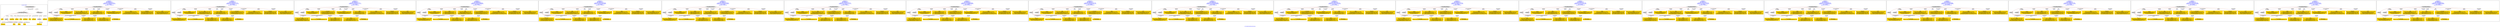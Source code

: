 digraph n0 {
fontcolor="blue"
remincross="true"
label="s15-s-detroit-institute-of-art.json"
subgraph cluster_0 {
label="1-correct model"
n2[style="filled",color="white",fillcolor="lightgray",label="CulturalHeritageObject1"];
n3[shape="plaintext",style="filled",fillcolor="gold",label="date"];
n4[style="filled",color="white",fillcolor="lightgray",label="Person1"];
n5[shape="plaintext",style="filled",fillcolor="gold",label="dimensions"];
n6[shape="plaintext",style="filled",fillcolor="gold",label="medium"];
n7[shape="plaintext",style="filled",fillcolor="gold",label="credit"];
n8[shape="plaintext",style="filled",fillcolor="gold",label="provenance"];
n9[shape="plaintext",style="filled",fillcolor="gold",label="title"];
n10[shape="plaintext",style="filled",fillcolor="gold",label="accession"];
n11[style="filled",color="white",fillcolor="lightgray",label="Concept1"];
n12[shape="plaintext",style="filled",fillcolor="gold",label="nationality"];
n13[shape="plaintext",style="filled",fillcolor="gold",label="birth"];
n14[shape="plaintext",style="filled",fillcolor="gold",label="death"];
n15[shape="plaintext",style="filled",fillcolor="gold",label="name"];
n16[style="filled",color="white",fillcolor="lightgray",label="EuropeanaAggregation1"];
n17[style="filled",color="white",fillcolor="lightgray",label="WebResource1"];
n18[shape="plaintext",style="filled",fillcolor="gold",label="imageURL"];
n19[shape="plaintext",style="filled",fillcolor="gold",label="classification"];
}
subgraph cluster_1 {
label="candidate 0\nlink coherence:1.0\nnode coherence:1.0\nconfidence:0.5694803483628517\nmapping score:0.6481601161209506\ncost:13.99999\n-precision:0.71-recall:0.59"
n21[style="filled",color="white",fillcolor="lightgray",label="CulturalHeritageObject1"];
n22[style="filled",color="white",fillcolor="lightgray",label="Person1"];
n23[style="filled",color="white",fillcolor="lightgray",label="Concept1"];
n24[shape="plaintext",style="filled",fillcolor="gold",label="medium\n[CulturalHeritageObject,medium,1.0]\n[Person,nameOfThePerson,0.0]\n[Concept,prefLabel,0.0]"];
n25[shape="plaintext",style="filled",fillcolor="gold",label="provenance\n[CulturalHeritageObject,title,0.425]\n[CulturalHeritageObject,provenance,0.366]\n[Person,nameOfThePerson,0.144]\n[CulturalHeritageObject,created,0.065]"];
n26[shape="plaintext",style="filled",fillcolor="gold",label="title\n[CulturalHeritageObject,title,0.781]\n[Person,nameOfThePerson,0.106]\n[CulturalHeritageObject,provenance,0.101]\n[CulturalHeritageObject,medium,0.012]"];
n27[shape="plaintext",style="filled",fillcolor="gold",label="date\n[Person,dateOfBirth,0.37]\n[CulturalHeritageObject,created,0.328]\n[Person,dateOfDeath,0.195]\n[CulturalHeritageObject,provenance,0.107]"];
n28[shape="plaintext",style="filled",fillcolor="gold",label="accession\n[CulturalHeritageObject,provenance,0.548]\n[CulturalHeritageObject,extent,0.317]\n[Person,nameOfThePerson,0.135]"];
n29[shape="plaintext",style="filled",fillcolor="gold",label="name\n[Person,nameOfThePerson,0.957]\n[CulturalHeritageObject,title,0.023]\n[CulturalHeritageObject,provenance,0.018]\n[CulturalHeritageObject,accessionNumber,0.002]"];
n30[shape="plaintext",style="filled",fillcolor="gold",label="dimensions\n[CulturalHeritageObject,extent,0.81]\n[Person,nameOfThePerson,0.189]\n[CulturalHeritageObject,title,0.001]\n[CulturalHeritageObject,medium,0.0]"];
n31[shape="plaintext",style="filled",fillcolor="gold",label="classification\n[Concept,prefLabel,1.0]"];
n32[shape="plaintext",style="filled",fillcolor="gold",label="credit\n[CulturalHeritageObject,provenance,0.925]\n[CulturalHeritageObject,title,0.041]\n[Person,nameOfThePerson,0.027]\n[CulturalHeritageObject,rightsHolder,0.008]"];
n33[shape="plaintext",style="filled",fillcolor="gold",label="nationality\n[Person,countryAssociatedWithThePerson,1.0]"];
n34[shape="plaintext",style="filled",fillcolor="gold",label="death\n[Person,dateOfDeath,0.497]\n[CulturalHeritageObject,created,0.356]\n[Person,dateOfBirth,0.147]\n[CulturalHeritageObject,provenance,0.0]"];
n35[shape="plaintext",style="filled",fillcolor="gold",label="birth\n[Person,dateOfBirth,0.717]\n[CulturalHeritageObject,created,0.239]\n[Person,dateOfDeath,0.044]\n[CulturalHeritageObject,extent,0.0]"];
}
subgraph cluster_2 {
label="candidate 1\nlink coherence:1.0\nnode coherence:1.0\nconfidence:0.5535533045712613\nmapping score:0.6428511015237538\ncost:13.99999\n-precision:0.79-recall:0.65"
n37[style="filled",color="white",fillcolor="lightgray",label="CulturalHeritageObject1"];
n38[style="filled",color="white",fillcolor="lightgray",label="Person1"];
n39[style="filled",color="white",fillcolor="lightgray",label="Concept1"];
n40[shape="plaintext",style="filled",fillcolor="gold",label="medium\n[CulturalHeritageObject,medium,1.0]\n[Person,nameOfThePerson,0.0]\n[Concept,prefLabel,0.0]"];
n41[shape="plaintext",style="filled",fillcolor="gold",label="accession\n[CulturalHeritageObject,provenance,0.548]\n[CulturalHeritageObject,extent,0.317]\n[Person,nameOfThePerson,0.135]"];
n42[shape="plaintext",style="filled",fillcolor="gold",label="title\n[CulturalHeritageObject,title,0.781]\n[Person,nameOfThePerson,0.106]\n[CulturalHeritageObject,provenance,0.101]\n[CulturalHeritageObject,medium,0.012]"];
n43[shape="plaintext",style="filled",fillcolor="gold",label="date\n[Person,dateOfBirth,0.37]\n[CulturalHeritageObject,created,0.328]\n[Person,dateOfDeath,0.195]\n[CulturalHeritageObject,provenance,0.107]"];
n44[shape="plaintext",style="filled",fillcolor="gold",label="provenance\n[CulturalHeritageObject,title,0.425]\n[CulturalHeritageObject,provenance,0.366]\n[Person,nameOfThePerson,0.144]\n[CulturalHeritageObject,created,0.065]"];
n45[shape="plaintext",style="filled",fillcolor="gold",label="name\n[Person,nameOfThePerson,0.957]\n[CulturalHeritageObject,title,0.023]\n[CulturalHeritageObject,provenance,0.018]\n[CulturalHeritageObject,accessionNumber,0.002]"];
n46[shape="plaintext",style="filled",fillcolor="gold",label="dimensions\n[CulturalHeritageObject,extent,0.81]\n[Person,nameOfThePerson,0.189]\n[CulturalHeritageObject,title,0.001]\n[CulturalHeritageObject,medium,0.0]"];
n47[shape="plaintext",style="filled",fillcolor="gold",label="classification\n[Concept,prefLabel,1.0]"];
n48[shape="plaintext",style="filled",fillcolor="gold",label="credit\n[CulturalHeritageObject,provenance,0.925]\n[CulturalHeritageObject,title,0.041]\n[Person,nameOfThePerson,0.027]\n[CulturalHeritageObject,rightsHolder,0.008]"];
n49[shape="plaintext",style="filled",fillcolor="gold",label="nationality\n[Person,countryAssociatedWithThePerson,1.0]"];
n50[shape="plaintext",style="filled",fillcolor="gold",label="death\n[Person,dateOfDeath,0.497]\n[CulturalHeritageObject,created,0.356]\n[Person,dateOfBirth,0.147]\n[CulturalHeritageObject,provenance,0.0]"];
n51[shape="plaintext",style="filled",fillcolor="gold",label="birth\n[Person,dateOfBirth,0.717]\n[CulturalHeritageObject,created,0.239]\n[Person,dateOfDeath,0.044]\n[CulturalHeritageObject,extent,0.0]"];
}
subgraph cluster_3 {
label="candidate 10\nlink coherence:1.0\nnode coherence:1.0\nconfidence:0.5003862912115221\nmapping score:0.6251287637371741\ncost:13.99999\n-precision:0.5-recall:0.41"
n53[style="filled",color="white",fillcolor="lightgray",label="CulturalHeritageObject1"];
n54[style="filled",color="white",fillcolor="lightgray",label="Person1"];
n55[style="filled",color="white",fillcolor="lightgray",label="Concept1"];
n56[shape="plaintext",style="filled",fillcolor="gold",label="medium\n[CulturalHeritageObject,medium,1.0]\n[Person,nameOfThePerson,0.0]\n[Concept,prefLabel,0.0]"];
n57[shape="plaintext",style="filled",fillcolor="gold",label="title\n[CulturalHeritageObject,title,0.781]\n[Person,nameOfThePerson,0.106]\n[CulturalHeritageObject,provenance,0.101]\n[CulturalHeritageObject,medium,0.012]"];
n58[shape="plaintext",style="filled",fillcolor="gold",label="provenance\n[CulturalHeritageObject,title,0.425]\n[CulturalHeritageObject,provenance,0.366]\n[Person,nameOfThePerson,0.144]\n[CulturalHeritageObject,created,0.065]"];
n59[shape="plaintext",style="filled",fillcolor="gold",label="accession\n[CulturalHeritageObject,provenance,0.548]\n[CulturalHeritageObject,extent,0.317]\n[Person,nameOfThePerson,0.135]"];
n60[shape="plaintext",style="filled",fillcolor="gold",label="birth\n[Person,dateOfBirth,0.717]\n[CulturalHeritageObject,created,0.239]\n[Person,dateOfDeath,0.044]\n[CulturalHeritageObject,extent,0.0]"];
n61[shape="plaintext",style="filled",fillcolor="gold",label="name\n[Person,nameOfThePerson,0.957]\n[CulturalHeritageObject,title,0.023]\n[CulturalHeritageObject,provenance,0.018]\n[CulturalHeritageObject,accessionNumber,0.002]"];
n62[shape="plaintext",style="filled",fillcolor="gold",label="dimensions\n[CulturalHeritageObject,extent,0.81]\n[Person,nameOfThePerson,0.189]\n[CulturalHeritageObject,title,0.001]\n[CulturalHeritageObject,medium,0.0]"];
n63[shape="plaintext",style="filled",fillcolor="gold",label="classification\n[Concept,prefLabel,1.0]"];
n64[shape="plaintext",style="filled",fillcolor="gold",label="credit\n[CulturalHeritageObject,provenance,0.925]\n[CulturalHeritageObject,title,0.041]\n[Person,nameOfThePerson,0.027]\n[CulturalHeritageObject,rightsHolder,0.008]"];
n65[shape="plaintext",style="filled",fillcolor="gold",label="nationality\n[Person,countryAssociatedWithThePerson,1.0]"];
n66[shape="plaintext",style="filled",fillcolor="gold",label="death\n[Person,dateOfDeath,0.497]\n[CulturalHeritageObject,created,0.356]\n[Person,dateOfBirth,0.147]\n[CulturalHeritageObject,provenance,0.0]"];
n67[shape="plaintext",style="filled",fillcolor="gold",label="date\n[Person,dateOfBirth,0.37]\n[CulturalHeritageObject,created,0.328]\n[Person,dateOfDeath,0.195]\n[CulturalHeritageObject,provenance,0.107]"];
}
subgraph cluster_4 {
label="candidate 11\nlink coherence:1.0\nnode coherence:1.0\nconfidence:0.4892533599489248\nmapping score:0.6214177866496416\ncost:13.99999\n-precision:0.57-recall:0.47"
n69[style="filled",color="white",fillcolor="lightgray",label="CulturalHeritageObject1"];
n70[style="filled",color="white",fillcolor="lightgray",label="Person1"];
n71[style="filled",color="white",fillcolor="lightgray",label="Concept1"];
n72[shape="plaintext",style="filled",fillcolor="gold",label="medium\n[CulturalHeritageObject,medium,1.0]\n[Person,nameOfThePerson,0.0]\n[Concept,prefLabel,0.0]"];
n73[shape="plaintext",style="filled",fillcolor="gold",label="accession\n[CulturalHeritageObject,provenance,0.548]\n[CulturalHeritageObject,extent,0.317]\n[Person,nameOfThePerson,0.135]"];
n74[shape="plaintext",style="filled",fillcolor="gold",label="death\n[Person,dateOfDeath,0.497]\n[CulturalHeritageObject,created,0.356]\n[Person,dateOfBirth,0.147]\n[CulturalHeritageObject,provenance,0.0]"];
n75[shape="plaintext",style="filled",fillcolor="gold",label="title\n[CulturalHeritageObject,title,0.781]\n[Person,nameOfThePerson,0.106]\n[CulturalHeritageObject,provenance,0.101]\n[CulturalHeritageObject,medium,0.012]"];
n76[shape="plaintext",style="filled",fillcolor="gold",label="provenance\n[CulturalHeritageObject,title,0.425]\n[CulturalHeritageObject,provenance,0.366]\n[Person,nameOfThePerson,0.144]\n[CulturalHeritageObject,created,0.065]"];
n77[shape="plaintext",style="filled",fillcolor="gold",label="name\n[Person,nameOfThePerson,0.957]\n[CulturalHeritageObject,title,0.023]\n[CulturalHeritageObject,provenance,0.018]\n[CulturalHeritageObject,accessionNumber,0.002]"];
n78[shape="plaintext",style="filled",fillcolor="gold",label="dimensions\n[CulturalHeritageObject,extent,0.81]\n[Person,nameOfThePerson,0.189]\n[CulturalHeritageObject,title,0.001]\n[CulturalHeritageObject,medium,0.0]"];
n79[shape="plaintext",style="filled",fillcolor="gold",label="classification\n[Concept,prefLabel,1.0]"];
n80[shape="plaintext",style="filled",fillcolor="gold",label="credit\n[CulturalHeritageObject,provenance,0.925]\n[CulturalHeritageObject,title,0.041]\n[Person,nameOfThePerson,0.027]\n[CulturalHeritageObject,rightsHolder,0.008]"];
n81[shape="plaintext",style="filled",fillcolor="gold",label="nationality\n[Person,countryAssociatedWithThePerson,1.0]"];
n82[shape="plaintext",style="filled",fillcolor="gold",label="birth\n[Person,dateOfBirth,0.717]\n[CulturalHeritageObject,created,0.239]\n[Person,dateOfDeath,0.044]\n[CulturalHeritageObject,extent,0.0]"];
n83[shape="plaintext",style="filled",fillcolor="gold",label="date\n[Person,dateOfBirth,0.37]\n[CulturalHeritageObject,created,0.328]\n[Person,dateOfDeath,0.195]\n[CulturalHeritageObject,provenance,0.107]"];
}
subgraph cluster_5 {
label="candidate 12\nlink coherence:1.0\nnode coherence:1.0\nconfidence:0.48425121091676604\nmapping score:0.619750403638922\ncost:13.99999\n-precision:0.57-recall:0.47"
n85[style="filled",color="white",fillcolor="lightgray",label="CulturalHeritageObject1"];
n86[style="filled",color="white",fillcolor="lightgray",label="Person1"];
n87[style="filled",color="white",fillcolor="lightgray",label="Concept1"];
n88[shape="plaintext",style="filled",fillcolor="gold",label="medium\n[CulturalHeritageObject,medium,1.0]\n[Person,nameOfThePerson,0.0]\n[Concept,prefLabel,0.0]"];
n89[shape="plaintext",style="filled",fillcolor="gold",label="provenance\n[CulturalHeritageObject,title,0.425]\n[CulturalHeritageObject,provenance,0.366]\n[Person,nameOfThePerson,0.144]\n[CulturalHeritageObject,created,0.065]"];
n90[shape="plaintext",style="filled",fillcolor="gold",label="title\n[CulturalHeritageObject,title,0.781]\n[Person,nameOfThePerson,0.106]\n[CulturalHeritageObject,provenance,0.101]\n[CulturalHeritageObject,medium,0.012]"];
n91[shape="plaintext",style="filled",fillcolor="gold",label="date\n[Person,dateOfBirth,0.37]\n[CulturalHeritageObject,created,0.328]\n[Person,dateOfDeath,0.195]\n[CulturalHeritageObject,provenance,0.107]"];
n92[shape="plaintext",style="filled",fillcolor="gold",label="accession\n[CulturalHeritageObject,provenance,0.548]\n[CulturalHeritageObject,extent,0.317]\n[Person,nameOfThePerson,0.135]"];
n93[shape="plaintext",style="filled",fillcolor="gold",label="name\n[Person,nameOfThePerson,0.957]\n[CulturalHeritageObject,title,0.023]\n[CulturalHeritageObject,provenance,0.018]\n[CulturalHeritageObject,accessionNumber,0.002]"];
n94[shape="plaintext",style="filled",fillcolor="gold",label="dimensions\n[CulturalHeritageObject,extent,0.81]\n[Person,nameOfThePerson,0.189]\n[CulturalHeritageObject,title,0.001]\n[CulturalHeritageObject,medium,0.0]"];
n95[shape="plaintext",style="filled",fillcolor="gold",label="classification\n[Concept,prefLabel,1.0]"];
n96[shape="plaintext",style="filled",fillcolor="gold",label="credit\n[CulturalHeritageObject,provenance,0.925]\n[CulturalHeritageObject,title,0.041]\n[Person,nameOfThePerson,0.027]\n[CulturalHeritageObject,rightsHolder,0.008]"];
n97[shape="plaintext",style="filled",fillcolor="gold",label="nationality\n[Person,countryAssociatedWithThePerson,1.0]"];
n98[shape="plaintext",style="filled",fillcolor="gold",label="birth\n[Person,dateOfBirth,0.717]\n[CulturalHeritageObject,created,0.239]\n[Person,dateOfDeath,0.044]\n[CulturalHeritageObject,extent,0.0]"];
n99[shape="plaintext",style="filled",fillcolor="gold",label="death\n[Person,dateOfDeath,0.497]\n[CulturalHeritageObject,created,0.356]\n[Person,dateOfBirth,0.147]\n[CulturalHeritageObject,provenance,0.0]"];
}
subgraph cluster_6 {
label="candidate 13\nlink coherence:1.0\nnode coherence:1.0\nconfidence:0.47898578151284404\nmapping score:0.6179952605042813\ncost:13.99999\n-precision:0.5-recall:0.41"
n101[style="filled",color="white",fillcolor="lightgray",label="CulturalHeritageObject1"];
n102[style="filled",color="white",fillcolor="lightgray",label="Person1"];
n103[style="filled",color="white",fillcolor="lightgray",label="Concept1"];
n104[shape="plaintext",style="filled",fillcolor="gold",label="medium\n[CulturalHeritageObject,medium,1.0]\n[Person,nameOfThePerson,0.0]\n[Concept,prefLabel,0.0]"];
n105[shape="plaintext",style="filled",fillcolor="gold",label="accession\n[CulturalHeritageObject,provenance,0.548]\n[CulturalHeritageObject,extent,0.317]\n[Person,nameOfThePerson,0.135]"];
n106[shape="plaintext",style="filled",fillcolor="gold",label="death\n[Person,dateOfDeath,0.497]\n[CulturalHeritageObject,created,0.356]\n[Person,dateOfBirth,0.147]\n[CulturalHeritageObject,provenance,0.0]"];
n107[shape="plaintext",style="filled",fillcolor="gold",label="title\n[CulturalHeritageObject,title,0.781]\n[Person,nameOfThePerson,0.106]\n[CulturalHeritageObject,provenance,0.101]\n[CulturalHeritageObject,medium,0.012]"];
n108[shape="plaintext",style="filled",fillcolor="gold",label="provenance\n[CulturalHeritageObject,title,0.425]\n[CulturalHeritageObject,provenance,0.366]\n[Person,nameOfThePerson,0.144]\n[CulturalHeritageObject,created,0.065]"];
n109[shape="plaintext",style="filled",fillcolor="gold",label="name\n[Person,nameOfThePerson,0.957]\n[CulturalHeritageObject,title,0.023]\n[CulturalHeritageObject,provenance,0.018]\n[CulturalHeritageObject,accessionNumber,0.002]"];
n110[shape="plaintext",style="filled",fillcolor="gold",label="dimensions\n[CulturalHeritageObject,extent,0.81]\n[Person,nameOfThePerson,0.189]\n[CulturalHeritageObject,title,0.001]\n[CulturalHeritageObject,medium,0.0]"];
n111[shape="plaintext",style="filled",fillcolor="gold",label="classification\n[Concept,prefLabel,1.0]"];
n112[shape="plaintext",style="filled",fillcolor="gold",label="credit\n[CulturalHeritageObject,provenance,0.925]\n[CulturalHeritageObject,title,0.041]\n[Person,nameOfThePerson,0.027]\n[CulturalHeritageObject,rightsHolder,0.008]"];
n113[shape="plaintext",style="filled",fillcolor="gold",label="nationality\n[Person,countryAssociatedWithThePerson,1.0]"];
n114[shape="plaintext",style="filled",fillcolor="gold",label="date\n[Person,dateOfBirth,0.37]\n[CulturalHeritageObject,created,0.328]\n[Person,dateOfDeath,0.195]\n[CulturalHeritageObject,provenance,0.107]"];
n115[shape="plaintext",style="filled",fillcolor="gold",label="birth\n[Person,dateOfBirth,0.717]\n[CulturalHeritageObject,created,0.239]\n[Person,dateOfDeath,0.044]\n[CulturalHeritageObject,extent,0.0]"];
}
subgraph cluster_7 {
label="candidate 14\nlink coherence:1.0\nnode coherence:1.0\nconfidence:0.4734545917330139\nmapping score:0.6161515305776714\ncost:13.99999\n-precision:0.57-recall:0.47"
n117[style="filled",color="white",fillcolor="lightgray",label="CulturalHeritageObject1"];
n118[style="filled",color="white",fillcolor="lightgray",label="Person1"];
n119[style="filled",color="white",fillcolor="lightgray",label="Concept1"];
n120[shape="plaintext",style="filled",fillcolor="gold",label="medium\n[CulturalHeritageObject,medium,1.0]\n[Person,nameOfThePerson,0.0]\n[Concept,prefLabel,0.0]"];
n121[shape="plaintext",style="filled",fillcolor="gold",label="accession\n[CulturalHeritageObject,provenance,0.548]\n[CulturalHeritageObject,extent,0.317]\n[Person,nameOfThePerson,0.135]"];
n122[shape="plaintext",style="filled",fillcolor="gold",label="title\n[CulturalHeritageObject,title,0.781]\n[Person,nameOfThePerson,0.106]\n[CulturalHeritageObject,provenance,0.101]\n[CulturalHeritageObject,medium,0.012]"];
n123[shape="plaintext",style="filled",fillcolor="gold",label="provenance\n[CulturalHeritageObject,title,0.425]\n[CulturalHeritageObject,provenance,0.366]\n[Person,nameOfThePerson,0.144]\n[CulturalHeritageObject,created,0.065]"];
n124[shape="plaintext",style="filled",fillcolor="gold",label="birth\n[Person,dateOfBirth,0.717]\n[CulturalHeritageObject,created,0.239]\n[Person,dateOfDeath,0.044]\n[CulturalHeritageObject,extent,0.0]"];
n125[shape="plaintext",style="filled",fillcolor="gold",label="name\n[Person,nameOfThePerson,0.957]\n[CulturalHeritageObject,title,0.023]\n[CulturalHeritageObject,provenance,0.018]\n[CulturalHeritageObject,accessionNumber,0.002]"];
n126[shape="plaintext",style="filled",fillcolor="gold",label="dimensions\n[CulturalHeritageObject,extent,0.81]\n[Person,nameOfThePerson,0.189]\n[CulturalHeritageObject,title,0.001]\n[CulturalHeritageObject,medium,0.0]"];
n127[shape="plaintext",style="filled",fillcolor="gold",label="classification\n[Concept,prefLabel,1.0]"];
n128[shape="plaintext",style="filled",fillcolor="gold",label="credit\n[CulturalHeritageObject,provenance,0.925]\n[CulturalHeritageObject,title,0.041]\n[Person,nameOfThePerson,0.027]\n[CulturalHeritageObject,rightsHolder,0.008]"];
n129[shape="plaintext",style="filled",fillcolor="gold",label="nationality\n[Person,countryAssociatedWithThePerson,1.0]"];
n130[shape="plaintext",style="filled",fillcolor="gold",label="date\n[Person,dateOfBirth,0.37]\n[CulturalHeritageObject,created,0.328]\n[Person,dateOfDeath,0.195]\n[CulturalHeritageObject,provenance,0.107]"];
n131[shape="plaintext",style="filled",fillcolor="gold",label="death\n[Person,dateOfDeath,0.497]\n[CulturalHeritageObject,created,0.356]\n[Person,dateOfBirth,0.147]\n[CulturalHeritageObject,provenance,0.0]"];
}
subgraph cluster_8 {
label="candidate 15\nlink coherence:1.0\nnode coherence:1.0\nconfidence:0.47241196801945845\nmapping score:0.6158039893398195\ncost:13.99999\n-precision:0.43-recall:0.35"
n133[style="filled",color="white",fillcolor="lightgray",label="CulturalHeritageObject1"];
n134[style="filled",color="white",fillcolor="lightgray",label="Person1"];
n135[style="filled",color="white",fillcolor="lightgray",label="Concept1"];
n136[shape="plaintext",style="filled",fillcolor="gold",label="medium\n[CulturalHeritageObject,medium,1.0]\n[Person,nameOfThePerson,0.0]\n[Concept,prefLabel,0.0]"];
n137[shape="plaintext",style="filled",fillcolor="gold",label="title\n[CulturalHeritageObject,title,0.781]\n[Person,nameOfThePerson,0.106]\n[CulturalHeritageObject,provenance,0.101]\n[CulturalHeritageObject,medium,0.012]"];
n138[shape="plaintext",style="filled",fillcolor="gold",label="death\n[Person,dateOfDeath,0.497]\n[CulturalHeritageObject,created,0.356]\n[Person,dateOfBirth,0.147]\n[CulturalHeritageObject,provenance,0.0]"];
n139[shape="plaintext",style="filled",fillcolor="gold",label="provenance\n[CulturalHeritageObject,title,0.425]\n[CulturalHeritageObject,provenance,0.366]\n[Person,nameOfThePerson,0.144]\n[CulturalHeritageObject,created,0.065]"];
n140[shape="plaintext",style="filled",fillcolor="gold",label="accession\n[CulturalHeritageObject,provenance,0.548]\n[CulturalHeritageObject,extent,0.317]\n[Person,nameOfThePerson,0.135]"];
n141[shape="plaintext",style="filled",fillcolor="gold",label="name\n[Person,nameOfThePerson,0.957]\n[CulturalHeritageObject,title,0.023]\n[CulturalHeritageObject,provenance,0.018]\n[CulturalHeritageObject,accessionNumber,0.002]"];
n142[shape="plaintext",style="filled",fillcolor="gold",label="dimensions\n[CulturalHeritageObject,extent,0.81]\n[Person,nameOfThePerson,0.189]\n[CulturalHeritageObject,title,0.001]\n[CulturalHeritageObject,medium,0.0]"];
n143[shape="plaintext",style="filled",fillcolor="gold",label="classification\n[Concept,prefLabel,1.0]"];
n144[shape="plaintext",style="filled",fillcolor="gold",label="credit\n[CulturalHeritageObject,provenance,0.925]\n[CulturalHeritageObject,title,0.041]\n[Person,nameOfThePerson,0.027]\n[CulturalHeritageObject,rightsHolder,0.008]"];
n145[shape="plaintext",style="filled",fillcolor="gold",label="nationality\n[Person,countryAssociatedWithThePerson,1.0]"];
n146[shape="plaintext",style="filled",fillcolor="gold",label="birth\n[Person,dateOfBirth,0.717]\n[CulturalHeritageObject,created,0.239]\n[Person,dateOfDeath,0.044]\n[CulturalHeritageObject,extent,0.0]"];
n147[shape="plaintext",style="filled",fillcolor="gold",label="date\n[Person,dateOfBirth,0.37]\n[CulturalHeritageObject,created,0.328]\n[Person,dateOfDeath,0.195]\n[CulturalHeritageObject,provenance,0.107]"];
}
subgraph cluster_9 {
label="candidate 16\nlink coherence:1.0\nnode coherence:1.0\nconfidence:0.46832416712517566\nmapping score:0.6144413890417252\ncost:13.99999\n-precision:0.64-recall:0.53"
n149[style="filled",color="white",fillcolor="lightgray",label="CulturalHeritageObject1"];
n150[style="filled",color="white",fillcolor="lightgray",label="Person1"];
n151[style="filled",color="white",fillcolor="lightgray",label="Concept1"];
n152[shape="plaintext",style="filled",fillcolor="gold",label="medium\n[CulturalHeritageObject,medium,1.0]\n[Person,nameOfThePerson,0.0]\n[Concept,prefLabel,0.0]"];
n153[shape="plaintext",style="filled",fillcolor="gold",label="accession\n[CulturalHeritageObject,provenance,0.548]\n[CulturalHeritageObject,extent,0.317]\n[Person,nameOfThePerson,0.135]"];
n154[shape="plaintext",style="filled",fillcolor="gold",label="title\n[CulturalHeritageObject,title,0.781]\n[Person,nameOfThePerson,0.106]\n[CulturalHeritageObject,provenance,0.101]\n[CulturalHeritageObject,medium,0.012]"];
n155[shape="plaintext",style="filled",fillcolor="gold",label="date\n[Person,dateOfBirth,0.37]\n[CulturalHeritageObject,created,0.328]\n[Person,dateOfDeath,0.195]\n[CulturalHeritageObject,provenance,0.107]"];
n156[shape="plaintext",style="filled",fillcolor="gold",label="provenance\n[CulturalHeritageObject,title,0.425]\n[CulturalHeritageObject,provenance,0.366]\n[Person,nameOfThePerson,0.144]\n[CulturalHeritageObject,created,0.065]"];
n157[shape="plaintext",style="filled",fillcolor="gold",label="name\n[Person,nameOfThePerson,0.957]\n[CulturalHeritageObject,title,0.023]\n[CulturalHeritageObject,provenance,0.018]\n[CulturalHeritageObject,accessionNumber,0.002]"];
n158[shape="plaintext",style="filled",fillcolor="gold",label="dimensions\n[CulturalHeritageObject,extent,0.81]\n[Person,nameOfThePerson,0.189]\n[CulturalHeritageObject,title,0.001]\n[CulturalHeritageObject,medium,0.0]"];
n159[shape="plaintext",style="filled",fillcolor="gold",label="classification\n[Concept,prefLabel,1.0]"];
n160[shape="plaintext",style="filled",fillcolor="gold",label="credit\n[CulturalHeritageObject,provenance,0.925]\n[CulturalHeritageObject,title,0.041]\n[Person,nameOfThePerson,0.027]\n[CulturalHeritageObject,rightsHolder,0.008]"];
n161[shape="plaintext",style="filled",fillcolor="gold",label="nationality\n[Person,countryAssociatedWithThePerson,1.0]"];
n162[shape="plaintext",style="filled",fillcolor="gold",label="birth\n[Person,dateOfBirth,0.717]\n[CulturalHeritageObject,created,0.239]\n[Person,dateOfDeath,0.044]\n[CulturalHeritageObject,extent,0.0]"];
n163[shape="plaintext",style="filled",fillcolor="gold",label="death\n[Person,dateOfDeath,0.497]\n[CulturalHeritageObject,created,0.356]\n[Person,dateOfBirth,0.147]\n[CulturalHeritageObject,provenance,0.0]"];
}
subgraph cluster_10 {
label="candidate 17\nlink coherence:1.0\nnode coherence:1.0\nconfidence:0.46550405866679667\nmapping score:0.6135013528889323\ncost:13.99999\n-precision:0.5-recall:0.41"
n165[style="filled",color="white",fillcolor="lightgray",label="CulturalHeritageObject1"];
n166[style="filled",color="white",fillcolor="lightgray",label="Person1"];
n167[style="filled",color="white",fillcolor="lightgray",label="Concept1"];
n168[shape="plaintext",style="filled",fillcolor="gold",label="medium\n[CulturalHeritageObject,medium,1.0]\n[Person,nameOfThePerson,0.0]\n[Concept,prefLabel,0.0]"];
n169[shape="plaintext",style="filled",fillcolor="gold",label="accession\n[CulturalHeritageObject,provenance,0.548]\n[CulturalHeritageObject,extent,0.317]\n[Person,nameOfThePerson,0.135]"];
n170[shape="plaintext",style="filled",fillcolor="gold",label="title\n[CulturalHeritageObject,title,0.781]\n[Person,nameOfThePerson,0.106]\n[CulturalHeritageObject,provenance,0.101]\n[CulturalHeritageObject,medium,0.012]"];
n171[shape="plaintext",style="filled",fillcolor="gold",label="provenance\n[CulturalHeritageObject,title,0.425]\n[CulturalHeritageObject,provenance,0.366]\n[Person,nameOfThePerson,0.144]\n[CulturalHeritageObject,created,0.065]"];
n172[shape="plaintext",style="filled",fillcolor="gold",label="birth\n[Person,dateOfBirth,0.717]\n[CulturalHeritageObject,created,0.239]\n[Person,dateOfDeath,0.044]\n[CulturalHeritageObject,extent,0.0]"];
n173[shape="plaintext",style="filled",fillcolor="gold",label="name\n[Person,nameOfThePerson,0.957]\n[CulturalHeritageObject,title,0.023]\n[CulturalHeritageObject,provenance,0.018]\n[CulturalHeritageObject,accessionNumber,0.002]"];
n174[shape="plaintext",style="filled",fillcolor="gold",label="dimensions\n[CulturalHeritageObject,extent,0.81]\n[Person,nameOfThePerson,0.189]\n[CulturalHeritageObject,title,0.001]\n[CulturalHeritageObject,medium,0.0]"];
n175[shape="plaintext",style="filled",fillcolor="gold",label="classification\n[Concept,prefLabel,1.0]"];
n176[shape="plaintext",style="filled",fillcolor="gold",label="credit\n[CulturalHeritageObject,provenance,0.925]\n[CulturalHeritageObject,title,0.041]\n[Person,nameOfThePerson,0.027]\n[CulturalHeritageObject,rightsHolder,0.008]"];
n177[shape="plaintext",style="filled",fillcolor="gold",label="nationality\n[Person,countryAssociatedWithThePerson,1.0]"];
n178[shape="plaintext",style="filled",fillcolor="gold",label="death\n[Person,dateOfDeath,0.497]\n[CulturalHeritageObject,created,0.356]\n[Person,dateOfBirth,0.147]\n[CulturalHeritageObject,provenance,0.0]"];
n179[shape="plaintext",style="filled",fillcolor="gold",label="date\n[Person,dateOfBirth,0.37]\n[CulturalHeritageObject,created,0.328]\n[Person,dateOfDeath,0.195]\n[CulturalHeritageObject,provenance,0.107]"];
}
subgraph cluster_11 {
label="candidate 18\nlink coherence:1.0\nnode coherence:1.0\nconfidence:0.4566131998035474\nmapping score:0.6105377332678491\ncost:13.99999\n-precision:0.43-recall:0.35"
n181[style="filled",color="white",fillcolor="lightgray",label="CulturalHeritageObject1"];
n182[style="filled",color="white",fillcolor="lightgray",label="Person1"];
n183[style="filled",color="white",fillcolor="lightgray",label="Concept1"];
n184[shape="plaintext",style="filled",fillcolor="gold",label="medium\n[CulturalHeritageObject,medium,1.0]\n[Person,nameOfThePerson,0.0]\n[Concept,prefLabel,0.0]"];
n185[shape="plaintext",style="filled",fillcolor="gold",label="title\n[CulturalHeritageObject,title,0.781]\n[Person,nameOfThePerson,0.106]\n[CulturalHeritageObject,provenance,0.101]\n[CulturalHeritageObject,medium,0.012]"];
n186[shape="plaintext",style="filled",fillcolor="gold",label="provenance\n[CulturalHeritageObject,title,0.425]\n[CulturalHeritageObject,provenance,0.366]\n[Person,nameOfThePerson,0.144]\n[CulturalHeritageObject,created,0.065]"];
n187[shape="plaintext",style="filled",fillcolor="gold",label="accession\n[CulturalHeritageObject,provenance,0.548]\n[CulturalHeritageObject,extent,0.317]\n[Person,nameOfThePerson,0.135]"];
n188[shape="plaintext",style="filled",fillcolor="gold",label="birth\n[Person,dateOfBirth,0.717]\n[CulturalHeritageObject,created,0.239]\n[Person,dateOfDeath,0.044]\n[CulturalHeritageObject,extent,0.0]"];
n189[shape="plaintext",style="filled",fillcolor="gold",label="name\n[Person,nameOfThePerson,0.957]\n[CulturalHeritageObject,title,0.023]\n[CulturalHeritageObject,provenance,0.018]\n[CulturalHeritageObject,accessionNumber,0.002]"];
n190[shape="plaintext",style="filled",fillcolor="gold",label="dimensions\n[CulturalHeritageObject,extent,0.81]\n[Person,nameOfThePerson,0.189]\n[CulturalHeritageObject,title,0.001]\n[CulturalHeritageObject,medium,0.0]"];
n191[shape="plaintext",style="filled",fillcolor="gold",label="classification\n[Concept,prefLabel,1.0]"];
n192[shape="plaintext",style="filled",fillcolor="gold",label="credit\n[CulturalHeritageObject,provenance,0.925]\n[CulturalHeritageObject,title,0.041]\n[Person,nameOfThePerson,0.027]\n[CulturalHeritageObject,rightsHolder,0.008]"];
n193[shape="plaintext",style="filled",fillcolor="gold",label="nationality\n[Person,countryAssociatedWithThePerson,1.0]"];
n194[shape="plaintext",style="filled",fillcolor="gold",label="date\n[Person,dateOfBirth,0.37]\n[CulturalHeritageObject,created,0.328]\n[Person,dateOfDeath,0.195]\n[CulturalHeritageObject,provenance,0.107]"];
n195[shape="plaintext",style="filled",fillcolor="gold",label="death\n[Person,dateOfDeath,0.497]\n[CulturalHeritageObject,created,0.356]\n[Person,dateOfBirth,0.147]\n[CulturalHeritageObject,provenance,0.0]"];
}
subgraph cluster_12 {
label="candidate 19\nlink coherence:1.0\nnode coherence:1.0\nconfidence:0.4514827751957092\nmapping score:0.608827591731903\ncost:13.99999\n-precision:0.5-recall:0.41"
n197[style="filled",color="white",fillcolor="lightgray",label="CulturalHeritageObject1"];
n198[style="filled",color="white",fillcolor="lightgray",label="Person1"];
n199[style="filled",color="white",fillcolor="lightgray",label="Concept1"];
n200[shape="plaintext",style="filled",fillcolor="gold",label="medium\n[CulturalHeritageObject,medium,1.0]\n[Person,nameOfThePerson,0.0]\n[Concept,prefLabel,0.0]"];
n201[shape="plaintext",style="filled",fillcolor="gold",label="title\n[CulturalHeritageObject,title,0.781]\n[Person,nameOfThePerson,0.106]\n[CulturalHeritageObject,provenance,0.101]\n[CulturalHeritageObject,medium,0.012]"];
n202[shape="plaintext",style="filled",fillcolor="gold",label="date\n[Person,dateOfBirth,0.37]\n[CulturalHeritageObject,created,0.328]\n[Person,dateOfDeath,0.195]\n[CulturalHeritageObject,provenance,0.107]"];
n203[shape="plaintext",style="filled",fillcolor="gold",label="provenance\n[CulturalHeritageObject,title,0.425]\n[CulturalHeritageObject,provenance,0.366]\n[Person,nameOfThePerson,0.144]\n[CulturalHeritageObject,created,0.065]"];
n204[shape="plaintext",style="filled",fillcolor="gold",label="accession\n[CulturalHeritageObject,provenance,0.548]\n[CulturalHeritageObject,extent,0.317]\n[Person,nameOfThePerson,0.135]"];
n205[shape="plaintext",style="filled",fillcolor="gold",label="name\n[Person,nameOfThePerson,0.957]\n[CulturalHeritageObject,title,0.023]\n[CulturalHeritageObject,provenance,0.018]\n[CulturalHeritageObject,accessionNumber,0.002]"];
n206[shape="plaintext",style="filled",fillcolor="gold",label="dimensions\n[CulturalHeritageObject,extent,0.81]\n[Person,nameOfThePerson,0.189]\n[CulturalHeritageObject,title,0.001]\n[CulturalHeritageObject,medium,0.0]"];
n207[shape="plaintext",style="filled",fillcolor="gold",label="classification\n[Concept,prefLabel,1.0]"];
n208[shape="plaintext",style="filled",fillcolor="gold",label="credit\n[CulturalHeritageObject,provenance,0.925]\n[CulturalHeritageObject,title,0.041]\n[Person,nameOfThePerson,0.027]\n[CulturalHeritageObject,rightsHolder,0.008]"];
n209[shape="plaintext",style="filled",fillcolor="gold",label="nationality\n[Person,countryAssociatedWithThePerson,1.0]"];
n210[shape="plaintext",style="filled",fillcolor="gold",label="birth\n[Person,dateOfBirth,0.717]\n[CulturalHeritageObject,created,0.239]\n[Person,dateOfDeath,0.044]\n[CulturalHeritageObject,extent,0.0]"];
n211[shape="plaintext",style="filled",fillcolor="gold",label="death\n[Person,dateOfDeath,0.497]\n[CulturalHeritageObject,created,0.356]\n[Person,dateOfBirth,0.147]\n[CulturalHeritageObject,provenance,0.0]"];
}
subgraph cluster_13 {
label="candidate 2\nlink coherence:1.0\nnode coherence:1.0\nconfidence:0.5367119126417949\nmapping score:0.6372373042139317\ncost:13.99999\n-precision:0.64-recall:0.53"
n213[style="filled",color="white",fillcolor="lightgray",label="CulturalHeritageObject1"];
n214[style="filled",color="white",fillcolor="lightgray",label="Person1"];
n215[style="filled",color="white",fillcolor="lightgray",label="Concept1"];
n216[shape="plaintext",style="filled",fillcolor="gold",label="medium\n[CulturalHeritageObject,medium,1.0]\n[Person,nameOfThePerson,0.0]\n[Concept,prefLabel,0.0]"];
n217[shape="plaintext",style="filled",fillcolor="gold",label="title\n[CulturalHeritageObject,title,0.781]\n[Person,nameOfThePerson,0.106]\n[CulturalHeritageObject,provenance,0.101]\n[CulturalHeritageObject,medium,0.012]"];
n218[shape="plaintext",style="filled",fillcolor="gold",label="date\n[Person,dateOfBirth,0.37]\n[CulturalHeritageObject,created,0.328]\n[Person,dateOfDeath,0.195]\n[CulturalHeritageObject,provenance,0.107]"];
n219[shape="plaintext",style="filled",fillcolor="gold",label="provenance\n[CulturalHeritageObject,title,0.425]\n[CulturalHeritageObject,provenance,0.366]\n[Person,nameOfThePerson,0.144]\n[CulturalHeritageObject,created,0.065]"];
n220[shape="plaintext",style="filled",fillcolor="gold",label="accession\n[CulturalHeritageObject,provenance,0.548]\n[CulturalHeritageObject,extent,0.317]\n[Person,nameOfThePerson,0.135]"];
n221[shape="plaintext",style="filled",fillcolor="gold",label="name\n[Person,nameOfThePerson,0.957]\n[CulturalHeritageObject,title,0.023]\n[CulturalHeritageObject,provenance,0.018]\n[CulturalHeritageObject,accessionNumber,0.002]"];
n222[shape="plaintext",style="filled",fillcolor="gold",label="dimensions\n[CulturalHeritageObject,extent,0.81]\n[Person,nameOfThePerson,0.189]\n[CulturalHeritageObject,title,0.001]\n[CulturalHeritageObject,medium,0.0]"];
n223[shape="plaintext",style="filled",fillcolor="gold",label="classification\n[Concept,prefLabel,1.0]"];
n224[shape="plaintext",style="filled",fillcolor="gold",label="credit\n[CulturalHeritageObject,provenance,0.925]\n[CulturalHeritageObject,title,0.041]\n[Person,nameOfThePerson,0.027]\n[CulturalHeritageObject,rightsHolder,0.008]"];
n225[shape="plaintext",style="filled",fillcolor="gold",label="nationality\n[Person,countryAssociatedWithThePerson,1.0]"];
n226[shape="plaintext",style="filled",fillcolor="gold",label="death\n[Person,dateOfDeath,0.497]\n[CulturalHeritageObject,created,0.356]\n[Person,dateOfBirth,0.147]\n[CulturalHeritageObject,provenance,0.0]"];
n227[shape="plaintext",style="filled",fillcolor="gold",label="birth\n[Person,dateOfBirth,0.717]\n[CulturalHeritageObject,created,0.239]\n[Person,dateOfDeath,0.044]\n[CulturalHeritageObject,extent,0.0]"];
}
subgraph cluster_14 {
label="candidate 3\nlink coherence:1.0\nnode coherence:1.0\nconfidence:0.5331547269325789\nmapping score:0.636051575644193\ncost:13.99999\n-precision:0.57-recall:0.47"
n229[style="filled",color="white",fillcolor="lightgray",label="CulturalHeritageObject1"];
n230[style="filled",color="white",fillcolor="lightgray",label="Person1"];
n231[style="filled",color="white",fillcolor="lightgray",label="Concept1"];
n232[shape="plaintext",style="filled",fillcolor="gold",label="medium\n[CulturalHeritageObject,medium,1.0]\n[Person,nameOfThePerson,0.0]\n[Concept,prefLabel,0.0]"];
n233[shape="plaintext",style="filled",fillcolor="gold",label="provenance\n[CulturalHeritageObject,title,0.425]\n[CulturalHeritageObject,provenance,0.366]\n[Person,nameOfThePerson,0.144]\n[CulturalHeritageObject,created,0.065]"];
n234[shape="plaintext",style="filled",fillcolor="gold",label="title\n[CulturalHeritageObject,title,0.781]\n[Person,nameOfThePerson,0.106]\n[CulturalHeritageObject,provenance,0.101]\n[CulturalHeritageObject,medium,0.012]"];
n235[shape="plaintext",style="filled",fillcolor="gold",label="accession\n[CulturalHeritageObject,provenance,0.548]\n[CulturalHeritageObject,extent,0.317]\n[Person,nameOfThePerson,0.135]"];
n236[shape="plaintext",style="filled",fillcolor="gold",label="birth\n[Person,dateOfBirth,0.717]\n[CulturalHeritageObject,created,0.239]\n[Person,dateOfDeath,0.044]\n[CulturalHeritageObject,extent,0.0]"];
n237[shape="plaintext",style="filled",fillcolor="gold",label="name\n[Person,nameOfThePerson,0.957]\n[CulturalHeritageObject,title,0.023]\n[CulturalHeritageObject,provenance,0.018]\n[CulturalHeritageObject,accessionNumber,0.002]"];
n238[shape="plaintext",style="filled",fillcolor="gold",label="dimensions\n[CulturalHeritageObject,extent,0.81]\n[Person,nameOfThePerson,0.189]\n[CulturalHeritageObject,title,0.001]\n[CulturalHeritageObject,medium,0.0]"];
n239[shape="plaintext",style="filled",fillcolor="gold",label="classification\n[Concept,prefLabel,1.0]"];
n240[shape="plaintext",style="filled",fillcolor="gold",label="credit\n[CulturalHeritageObject,provenance,0.925]\n[CulturalHeritageObject,title,0.041]\n[Person,nameOfThePerson,0.027]\n[CulturalHeritageObject,rightsHolder,0.008]"];
n241[shape="plaintext",style="filled",fillcolor="gold",label="nationality\n[Person,countryAssociatedWithThePerson,1.0]"];
n242[shape="plaintext",style="filled",fillcolor="gold",label="death\n[Person,dateOfDeath,0.497]\n[CulturalHeritageObject,created,0.356]\n[Person,dateOfBirth,0.147]\n[CulturalHeritageObject,provenance,0.0]"];
n243[shape="plaintext",style="filled",fillcolor="gold",label="date\n[Person,dateOfBirth,0.37]\n[CulturalHeritageObject,created,0.328]\n[Person,dateOfDeath,0.195]\n[CulturalHeritageObject,provenance,0.107]"];
}
subgraph cluster_15 {
label="candidate 4\nlink coherence:1.0\nnode coherence:1.0\nconfidence:0.5307094059870359\nmapping score:0.6352364686623453\ncost:13.99999\n-precision:0.64-recall:0.53"
n245[style="filled",color="white",fillcolor="lightgray",label="CulturalHeritageObject1"];
n246[style="filled",color="white",fillcolor="lightgray",label="Person1"];
n247[style="filled",color="white",fillcolor="lightgray",label="Concept1"];
n248[shape="plaintext",style="filled",fillcolor="gold",label="medium\n[CulturalHeritageObject,medium,1.0]\n[Person,nameOfThePerson,0.0]\n[Concept,prefLabel,0.0]"];
n249[shape="plaintext",style="filled",fillcolor="gold",label="accession\n[CulturalHeritageObject,provenance,0.548]\n[CulturalHeritageObject,extent,0.317]\n[Person,nameOfThePerson,0.135]"];
n250[shape="plaintext",style="filled",fillcolor="gold",label="death\n[Person,dateOfDeath,0.497]\n[CulturalHeritageObject,created,0.356]\n[Person,dateOfBirth,0.147]\n[CulturalHeritageObject,provenance,0.0]"];
n251[shape="plaintext",style="filled",fillcolor="gold",label="title\n[CulturalHeritageObject,title,0.781]\n[Person,nameOfThePerson,0.106]\n[CulturalHeritageObject,provenance,0.101]\n[CulturalHeritageObject,medium,0.012]"];
n252[shape="plaintext",style="filled",fillcolor="gold",label="provenance\n[CulturalHeritageObject,title,0.425]\n[CulturalHeritageObject,provenance,0.366]\n[Person,nameOfThePerson,0.144]\n[CulturalHeritageObject,created,0.065]"];
n253[shape="plaintext",style="filled",fillcolor="gold",label="name\n[Person,nameOfThePerson,0.957]\n[CulturalHeritageObject,title,0.023]\n[CulturalHeritageObject,provenance,0.018]\n[CulturalHeritageObject,accessionNumber,0.002]"];
n254[shape="plaintext",style="filled",fillcolor="gold",label="dimensions\n[CulturalHeritageObject,extent,0.81]\n[Person,nameOfThePerson,0.189]\n[CulturalHeritageObject,title,0.001]\n[CulturalHeritageObject,medium,0.0]"];
n255[shape="plaintext",style="filled",fillcolor="gold",label="classification\n[Concept,prefLabel,1.0]"];
n256[shape="plaintext",style="filled",fillcolor="gold",label="credit\n[CulturalHeritageObject,provenance,0.925]\n[CulturalHeritageObject,title,0.041]\n[Person,nameOfThePerson,0.027]\n[CulturalHeritageObject,rightsHolder,0.008]"];
n257[shape="plaintext",style="filled",fillcolor="gold",label="nationality\n[Person,countryAssociatedWithThePerson,1.0]"];
n258[shape="plaintext",style="filled",fillcolor="gold",label="date\n[Person,dateOfBirth,0.37]\n[CulturalHeritageObject,created,0.328]\n[Person,dateOfDeath,0.195]\n[CulturalHeritageObject,provenance,0.107]"];
n259[shape="plaintext",style="filled",fillcolor="gold",label="birth\n[Person,dateOfBirth,0.717]\n[CulturalHeritageObject,created,0.239]\n[Person,dateOfDeath,0.044]\n[CulturalHeritageObject,extent,0.0]"];
}
subgraph cluster_16 {
label="candidate 5\nlink coherence:1.0\nnode coherence:1.0\nconfidence:0.5172276831409885\nmapping score:0.6307425610469962\ncost:13.99999\n-precision:0.64-recall:0.53"
n261[style="filled",color="white",fillcolor="lightgray",label="CulturalHeritageObject1"];
n262[style="filled",color="white",fillcolor="lightgray",label="Person1"];
n263[style="filled",color="white",fillcolor="lightgray",label="Concept1"];
n264[shape="plaintext",style="filled",fillcolor="gold",label="medium\n[CulturalHeritageObject,medium,1.0]\n[Person,nameOfThePerson,0.0]\n[Concept,prefLabel,0.0]"];
n265[shape="plaintext",style="filled",fillcolor="gold",label="accession\n[CulturalHeritageObject,provenance,0.548]\n[CulturalHeritageObject,extent,0.317]\n[Person,nameOfThePerson,0.135]"];
n266[shape="plaintext",style="filled",fillcolor="gold",label="title\n[CulturalHeritageObject,title,0.781]\n[Person,nameOfThePerson,0.106]\n[CulturalHeritageObject,provenance,0.101]\n[CulturalHeritageObject,medium,0.012]"];
n267[shape="plaintext",style="filled",fillcolor="gold",label="provenance\n[CulturalHeritageObject,title,0.425]\n[CulturalHeritageObject,provenance,0.366]\n[Person,nameOfThePerson,0.144]\n[CulturalHeritageObject,created,0.065]"];
n268[shape="plaintext",style="filled",fillcolor="gold",label="birth\n[Person,dateOfBirth,0.717]\n[CulturalHeritageObject,created,0.239]\n[Person,dateOfDeath,0.044]\n[CulturalHeritageObject,extent,0.0]"];
n269[shape="plaintext",style="filled",fillcolor="gold",label="name\n[Person,nameOfThePerson,0.957]\n[CulturalHeritageObject,title,0.023]\n[CulturalHeritageObject,provenance,0.018]\n[CulturalHeritageObject,accessionNumber,0.002]"];
n270[shape="plaintext",style="filled",fillcolor="gold",label="dimensions\n[CulturalHeritageObject,extent,0.81]\n[Person,nameOfThePerson,0.189]\n[CulturalHeritageObject,title,0.001]\n[CulturalHeritageObject,medium,0.0]"];
n271[shape="plaintext",style="filled",fillcolor="gold",label="classification\n[Concept,prefLabel,1.0]"];
n272[shape="plaintext",style="filled",fillcolor="gold",label="credit\n[CulturalHeritageObject,provenance,0.925]\n[CulturalHeritageObject,title,0.041]\n[Person,nameOfThePerson,0.027]\n[CulturalHeritageObject,rightsHolder,0.008]"];
n273[shape="plaintext",style="filled",fillcolor="gold",label="nationality\n[Person,countryAssociatedWithThePerson,1.0]"];
n274[shape="plaintext",style="filled",fillcolor="gold",label="death\n[Person,dateOfDeath,0.497]\n[CulturalHeritageObject,created,0.356]\n[Person,dateOfBirth,0.147]\n[CulturalHeritageObject,provenance,0.0]"];
n275[shape="plaintext",style="filled",fillcolor="gold",label="date\n[Person,dateOfBirth,0.37]\n[CulturalHeritageObject,created,0.328]\n[Person,dateOfDeath,0.195]\n[CulturalHeritageObject,provenance,0.107]"];
}
subgraph cluster_17 {
label="candidate 6\nlink coherence:1.0\nnode coherence:1.0\nconfidence:0.5138680140575694\nmapping score:0.6296226713525231\ncost:13.99999\n-precision:0.5-recall:0.41"
n277[style="filled",color="white",fillcolor="lightgray",label="CulturalHeritageObject1"];
n278[style="filled",color="white",fillcolor="lightgray",label="Person1"];
n279[style="filled",color="white",fillcolor="lightgray",label="Concept1"];
n280[shape="plaintext",style="filled",fillcolor="gold",label="medium\n[CulturalHeritageObject,medium,1.0]\n[Person,nameOfThePerson,0.0]\n[Concept,prefLabel,0.0]"];
n281[shape="plaintext",style="filled",fillcolor="gold",label="title\n[CulturalHeritageObject,title,0.781]\n[Person,nameOfThePerson,0.106]\n[CulturalHeritageObject,provenance,0.101]\n[CulturalHeritageObject,medium,0.012]"];
n282[shape="plaintext",style="filled",fillcolor="gold",label="death\n[Person,dateOfDeath,0.497]\n[CulturalHeritageObject,created,0.356]\n[Person,dateOfBirth,0.147]\n[CulturalHeritageObject,provenance,0.0]"];
n283[shape="plaintext",style="filled",fillcolor="gold",label="provenance\n[CulturalHeritageObject,title,0.425]\n[CulturalHeritageObject,provenance,0.366]\n[Person,nameOfThePerson,0.144]\n[CulturalHeritageObject,created,0.065]"];
n284[shape="plaintext",style="filled",fillcolor="gold",label="accession\n[CulturalHeritageObject,provenance,0.548]\n[CulturalHeritageObject,extent,0.317]\n[Person,nameOfThePerson,0.135]"];
n285[shape="plaintext",style="filled",fillcolor="gold",label="name\n[Person,nameOfThePerson,0.957]\n[CulturalHeritageObject,title,0.023]\n[CulturalHeritageObject,provenance,0.018]\n[CulturalHeritageObject,accessionNumber,0.002]"];
n286[shape="plaintext",style="filled",fillcolor="gold",label="dimensions\n[CulturalHeritageObject,extent,0.81]\n[Person,nameOfThePerson,0.189]\n[CulturalHeritageObject,title,0.001]\n[CulturalHeritageObject,medium,0.0]"];
n287[shape="plaintext",style="filled",fillcolor="gold",label="classification\n[Concept,prefLabel,1.0]"];
n288[shape="plaintext",style="filled",fillcolor="gold",label="credit\n[CulturalHeritageObject,provenance,0.925]\n[CulturalHeritageObject,title,0.041]\n[Person,nameOfThePerson,0.027]\n[CulturalHeritageObject,rightsHolder,0.008]"];
n289[shape="plaintext",style="filled",fillcolor="gold",label="nationality\n[Person,countryAssociatedWithThePerson,1.0]"];
n290[shape="plaintext",style="filled",fillcolor="gold",label="date\n[Person,dateOfBirth,0.37]\n[CulturalHeritageObject,created,0.328]\n[Person,dateOfDeath,0.195]\n[CulturalHeritageObject,provenance,0.107]"];
n291[shape="plaintext",style="filled",fillcolor="gold",label="birth\n[Person,dateOfBirth,0.717]\n[CulturalHeritageObject,created,0.239]\n[Person,dateOfDeath,0.044]\n[CulturalHeritageObject,extent,0.0]"];
}
subgraph cluster_18 {
label="candidate 7\nlink coherence:1.0\nnode coherence:1.0\nconfidence:0.5100776118070096\nmapping score:0.6283592039356699\ncost:13.99999\n-precision:0.64-recall:0.53"
n293[style="filled",color="white",fillcolor="lightgray",label="CulturalHeritageObject1"];
n294[style="filled",color="white",fillcolor="lightgray",label="Person1"];
n295[style="filled",color="white",fillcolor="lightgray",label="Concept1"];
n296[shape="plaintext",style="filled",fillcolor="gold",label="medium\n[CulturalHeritageObject,medium,1.0]\n[Person,nameOfThePerson,0.0]\n[Concept,prefLabel,0.0]"];
n297[shape="plaintext",style="filled",fillcolor="gold",label="accession\n[CulturalHeritageObject,provenance,0.548]\n[CulturalHeritageObject,extent,0.317]\n[Person,nameOfThePerson,0.135]"];
n298[shape="plaintext",style="filled",fillcolor="gold",label="title\n[CulturalHeritageObject,title,0.781]\n[Person,nameOfThePerson,0.106]\n[CulturalHeritageObject,provenance,0.101]\n[CulturalHeritageObject,medium,0.012]"];
n299[shape="plaintext",style="filled",fillcolor="gold",label="date\n[Person,dateOfBirth,0.37]\n[CulturalHeritageObject,created,0.328]\n[Person,dateOfDeath,0.195]\n[CulturalHeritageObject,provenance,0.107]"];
n300[shape="plaintext",style="filled",fillcolor="gold",label="provenance\n[CulturalHeritageObject,title,0.425]\n[CulturalHeritageObject,provenance,0.366]\n[Person,nameOfThePerson,0.144]\n[CulturalHeritageObject,created,0.065]"];
n301[shape="plaintext",style="filled",fillcolor="gold",label="name\n[Person,nameOfThePerson,0.957]\n[CulturalHeritageObject,title,0.023]\n[CulturalHeritageObject,provenance,0.018]\n[CulturalHeritageObject,accessionNumber,0.002]"];
n302[shape="plaintext",style="filled",fillcolor="gold",label="dimensions\n[CulturalHeritageObject,extent,0.81]\n[Person,nameOfThePerson,0.189]\n[CulturalHeritageObject,title,0.001]\n[CulturalHeritageObject,medium,0.0]"];
n303[shape="plaintext",style="filled",fillcolor="gold",label="classification\n[Concept,prefLabel,1.0]"];
n304[shape="plaintext",style="filled",fillcolor="gold",label="credit\n[CulturalHeritageObject,provenance,0.925]\n[CulturalHeritageObject,title,0.041]\n[Person,nameOfThePerson,0.027]\n[CulturalHeritageObject,rightsHolder,0.008]"];
n305[shape="plaintext",style="filled",fillcolor="gold",label="nationality\n[Person,countryAssociatedWithThePerson,1.0]"];
n306[shape="plaintext",style="filled",fillcolor="gold",label="death\n[Person,dateOfDeath,0.497]\n[CulturalHeritageObject,created,0.356]\n[Person,dateOfBirth,0.147]\n[CulturalHeritageObject,provenance,0.0]"];
n307[shape="plaintext",style="filled",fillcolor="gold",label="birth\n[Person,dateOfBirth,0.717]\n[CulturalHeritageObject,created,0.239]\n[Person,dateOfDeath,0.044]\n[CulturalHeritageObject,extent,0.0]"];
}
subgraph cluster_19 {
label="candidate 8\nlink coherence:1.0\nnode coherence:1.0\nconfidence:0.5051804037405153\nmapping score:0.6267268012468384\ncost:13.99999\n-precision:0.5-recall:0.41"
n309[style="filled",color="white",fillcolor="lightgray",label="CulturalHeritageObject1"];
n310[style="filled",color="white",fillcolor="lightgray",label="Person1"];
n311[style="filled",color="white",fillcolor="lightgray",label="Concept1"];
n312[shape="plaintext",style="filled",fillcolor="gold",label="medium\n[CulturalHeritageObject,medium,1.0]\n[Person,nameOfThePerson,0.0]\n[Concept,prefLabel,0.0]"];
n313[shape="plaintext",style="filled",fillcolor="gold",label="provenance\n[CulturalHeritageObject,title,0.425]\n[CulturalHeritageObject,provenance,0.366]\n[Person,nameOfThePerson,0.144]\n[CulturalHeritageObject,created,0.065]"];
n314[shape="plaintext",style="filled",fillcolor="gold",label="death\n[Person,dateOfDeath,0.497]\n[CulturalHeritageObject,created,0.356]\n[Person,dateOfBirth,0.147]\n[CulturalHeritageObject,provenance,0.0]"];
n315[shape="plaintext",style="filled",fillcolor="gold",label="title\n[CulturalHeritageObject,title,0.781]\n[Person,nameOfThePerson,0.106]\n[CulturalHeritageObject,provenance,0.101]\n[CulturalHeritageObject,medium,0.012]"];
n316[shape="plaintext",style="filled",fillcolor="gold",label="accession\n[CulturalHeritageObject,provenance,0.548]\n[CulturalHeritageObject,extent,0.317]\n[Person,nameOfThePerson,0.135]"];
n317[shape="plaintext",style="filled",fillcolor="gold",label="name\n[Person,nameOfThePerson,0.957]\n[CulturalHeritageObject,title,0.023]\n[CulturalHeritageObject,provenance,0.018]\n[CulturalHeritageObject,accessionNumber,0.002]"];
n318[shape="plaintext",style="filled",fillcolor="gold",label="dimensions\n[CulturalHeritageObject,extent,0.81]\n[Person,nameOfThePerson,0.189]\n[CulturalHeritageObject,title,0.001]\n[CulturalHeritageObject,medium,0.0]"];
n319[shape="plaintext",style="filled",fillcolor="gold",label="classification\n[Concept,prefLabel,1.0]"];
n320[shape="plaintext",style="filled",fillcolor="gold",label="credit\n[CulturalHeritageObject,provenance,0.925]\n[CulturalHeritageObject,title,0.041]\n[Person,nameOfThePerson,0.027]\n[CulturalHeritageObject,rightsHolder,0.008]"];
n321[shape="plaintext",style="filled",fillcolor="gold",label="nationality\n[Person,countryAssociatedWithThePerson,1.0]"];
n322[shape="plaintext",style="filled",fillcolor="gold",label="birth\n[Person,dateOfBirth,0.717]\n[CulturalHeritageObject,created,0.239]\n[Person,dateOfDeath,0.044]\n[CulturalHeritageObject,extent,0.0]"];
n323[shape="plaintext",style="filled",fillcolor="gold",label="date\n[Person,dateOfBirth,0.37]\n[CulturalHeritageObject,created,0.328]\n[Person,dateOfDeath,0.195]\n[CulturalHeritageObject,provenance,0.107]"];
}
subgraph cluster_20 {
label="candidate 9\nlink coherence:1.0\nnode coherence:1.0\nconfidence:0.5018296800970695\nmapping score:0.6256098933656898\ncost:13.99999\n-precision:0.64-recall:0.53"
n325[style="filled",color="white",fillcolor="lightgray",label="CulturalHeritageObject1"];
n326[style="filled",color="white",fillcolor="lightgray",label="Person1"];
n327[style="filled",color="white",fillcolor="lightgray",label="Concept1"];
n328[shape="plaintext",style="filled",fillcolor="gold",label="medium\n[CulturalHeritageObject,medium,1.0]\n[Person,nameOfThePerson,0.0]\n[Concept,prefLabel,0.0]"];
n329[shape="plaintext",style="filled",fillcolor="gold",label="accession\n[CulturalHeritageObject,provenance,0.548]\n[CulturalHeritageObject,extent,0.317]\n[Person,nameOfThePerson,0.135]"];
n330[shape="plaintext",style="filled",fillcolor="gold",label="title\n[CulturalHeritageObject,title,0.781]\n[Person,nameOfThePerson,0.106]\n[CulturalHeritageObject,provenance,0.101]\n[CulturalHeritageObject,medium,0.012]"];
n331[shape="plaintext",style="filled",fillcolor="gold",label="date\n[Person,dateOfBirth,0.37]\n[CulturalHeritageObject,created,0.328]\n[Person,dateOfDeath,0.195]\n[CulturalHeritageObject,provenance,0.107]"];
n332[shape="plaintext",style="filled",fillcolor="gold",label="provenance\n[CulturalHeritageObject,title,0.425]\n[CulturalHeritageObject,provenance,0.366]\n[Person,nameOfThePerson,0.144]\n[CulturalHeritageObject,created,0.065]"];
n333[shape="plaintext",style="filled",fillcolor="gold",label="name\n[Person,nameOfThePerson,0.957]\n[CulturalHeritageObject,title,0.023]\n[CulturalHeritageObject,provenance,0.018]\n[CulturalHeritageObject,accessionNumber,0.002]"];
n334[shape="plaintext",style="filled",fillcolor="gold",label="dimensions\n[CulturalHeritageObject,extent,0.81]\n[Person,nameOfThePerson,0.189]\n[CulturalHeritageObject,title,0.001]\n[CulturalHeritageObject,medium,0.0]"];
n335[shape="plaintext",style="filled",fillcolor="gold",label="classification\n[Concept,prefLabel,1.0]"];
n336[shape="plaintext",style="filled",fillcolor="gold",label="credit\n[CulturalHeritageObject,provenance,0.925]\n[CulturalHeritageObject,title,0.041]\n[Person,nameOfThePerson,0.027]\n[CulturalHeritageObject,rightsHolder,0.008]"];
n337[shape="plaintext",style="filled",fillcolor="gold",label="nationality\n[Person,countryAssociatedWithThePerson,1.0]"];
n338[shape="plaintext",style="filled",fillcolor="gold",label="death\n[Person,dateOfDeath,0.497]\n[CulturalHeritageObject,created,0.356]\n[Person,dateOfBirth,0.147]\n[CulturalHeritageObject,provenance,0.0]"];
n339[shape="plaintext",style="filled",fillcolor="gold",label="birth\n[Person,dateOfBirth,0.717]\n[CulturalHeritageObject,created,0.239]\n[Person,dateOfDeath,0.044]\n[CulturalHeritageObject,extent,0.0]"];
}
n2 -> n3[color="brown",fontcolor="black",label="created"]
n2 -> n4[color="brown",fontcolor="black",label="creator"]
n2 -> n5[color="brown",fontcolor="black",label="extent"]
n2 -> n6[color="brown",fontcolor="black",label="medium"]
n2 -> n7[color="brown",fontcolor="black",label="provenance"]
n2 -> n8[color="brown",fontcolor="black",label="provenance"]
n2 -> n9[color="brown",fontcolor="black",label="title"]
n2 -> n10[color="brown",fontcolor="black",label="accessionNumber"]
n2 -> n11[color="brown",fontcolor="black",label="hasType"]
n4 -> n12[color="brown",fontcolor="black",label="countryAssociatedWithThePerson"]
n4 -> n13[color="brown",fontcolor="black",label="dateOfBirth"]
n4 -> n14[color="brown",fontcolor="black",label="dateOfDeath"]
n4 -> n15[color="brown",fontcolor="black",label="nameOfThePerson"]
n16 -> n2[color="brown",fontcolor="black",label="aggregatedCHO"]
n16 -> n17[color="brown",fontcolor="black",label="hasView"]
n17 -> n18[color="brown",fontcolor="black",label="classLink"]
n11 -> n19[color="brown",fontcolor="black",label="prefLabel"]
n21 -> n22[color="brown",fontcolor="black",label="creator\nw=0.99999"]
n21 -> n23[color="brown",fontcolor="black",label="hasType\nw=1.0"]
n21 -> n24[color="brown",fontcolor="black",label="medium\nw=1.0"]
n22 -> n25[color="brown",fontcolor="black",label="nameOfThePerson\nw=1.0"]
n21 -> n26[color="brown",fontcolor="black",label="title\nw=1.0"]
n21 -> n27[color="brown",fontcolor="black",label="created\nw=1.0"]
n21 -> n28[color="brown",fontcolor="black",label="provenance\nw=1.0"]
n21 -> n29[color="brown",fontcolor="black",label="accessionNumber\nw=1.0"]
n21 -> n30[color="brown",fontcolor="black",label="extent\nw=1.0"]
n23 -> n31[color="brown",fontcolor="black",label="prefLabel\nw=1.0"]
n21 -> n32[color="brown",fontcolor="black",label="rightsHolder\nw=1.0"]
n22 -> n33[color="brown",fontcolor="black",label="countryAssociatedWithThePerson\nw=1.0"]
n22 -> n34[color="brown",fontcolor="black",label="dateOfDeath\nw=1.0"]
n22 -> n35[color="brown",fontcolor="black",label="dateOfBirth\nw=1.0"]
n37 -> n38[color="brown",fontcolor="black",label="creator\nw=0.99999"]
n37 -> n39[color="brown",fontcolor="black",label="hasType\nw=1.0"]
n37 -> n40[color="brown",fontcolor="black",label="medium\nw=1.0"]
n38 -> n41[color="brown",fontcolor="black",label="nameOfThePerson\nw=1.0"]
n37 -> n42[color="brown",fontcolor="black",label="title\nw=1.0"]
n37 -> n43[color="brown",fontcolor="black",label="created\nw=1.0"]
n37 -> n44[color="brown",fontcolor="black",label="provenance\nw=1.0"]
n37 -> n45[color="brown",fontcolor="black",label="accessionNumber\nw=1.0"]
n37 -> n46[color="brown",fontcolor="black",label="extent\nw=1.0"]
n39 -> n47[color="brown",fontcolor="black",label="prefLabel\nw=1.0"]
n37 -> n48[color="brown",fontcolor="black",label="rightsHolder\nw=1.0"]
n38 -> n49[color="brown",fontcolor="black",label="countryAssociatedWithThePerson\nw=1.0"]
n38 -> n50[color="brown",fontcolor="black",label="dateOfDeath\nw=1.0"]
n38 -> n51[color="brown",fontcolor="black",label="dateOfBirth\nw=1.0"]
n53 -> n54[color="brown",fontcolor="black",label="creator\nw=0.99999"]
n53 -> n55[color="brown",fontcolor="black",label="hasType\nw=1.0"]
n53 -> n56[color="brown",fontcolor="black",label="medium\nw=1.0"]
n54 -> n57[color="brown",fontcolor="black",label="nameOfThePerson\nw=1.0"]
n53 -> n58[color="brown",fontcolor="black",label="title\nw=1.0"]
n53 -> n59[color="brown",fontcolor="black",label="provenance\nw=1.0"]
n53 -> n60[color="brown",fontcolor="black",label="created\nw=1.0"]
n53 -> n61[color="brown",fontcolor="black",label="accessionNumber\nw=1.0"]
n53 -> n62[color="brown",fontcolor="black",label="extent\nw=1.0"]
n55 -> n63[color="brown",fontcolor="black",label="prefLabel\nw=1.0"]
n53 -> n64[color="brown",fontcolor="black",label="rightsHolder\nw=1.0"]
n54 -> n65[color="brown",fontcolor="black",label="countryAssociatedWithThePerson\nw=1.0"]
n54 -> n66[color="brown",fontcolor="black",label="dateOfDeath\nw=1.0"]
n54 -> n67[color="brown",fontcolor="black",label="dateOfBirth\nw=1.0"]
n69 -> n70[color="brown",fontcolor="black",label="creator\nw=0.99999"]
n69 -> n71[color="brown",fontcolor="black",label="hasType\nw=1.0"]
n69 -> n72[color="brown",fontcolor="black",label="medium\nw=1.0"]
n70 -> n73[color="brown",fontcolor="black",label="nameOfThePerson\nw=1.0"]
n69 -> n74[color="brown",fontcolor="black",label="created\nw=1.0"]
n69 -> n75[color="brown",fontcolor="black",label="title\nw=1.0"]
n69 -> n76[color="brown",fontcolor="black",label="provenance\nw=1.0"]
n69 -> n77[color="brown",fontcolor="black",label="accessionNumber\nw=1.0"]
n69 -> n78[color="brown",fontcolor="black",label="extent\nw=1.0"]
n71 -> n79[color="brown",fontcolor="black",label="prefLabel\nw=1.0"]
n69 -> n80[color="brown",fontcolor="black",label="rightsHolder\nw=1.0"]
n70 -> n81[color="brown",fontcolor="black",label="countryAssociatedWithThePerson\nw=1.0"]
n70 -> n82[color="brown",fontcolor="black",label="dateOfDeath\nw=1.0"]
n70 -> n83[color="brown",fontcolor="black",label="dateOfBirth\nw=1.0"]
n85 -> n86[color="brown",fontcolor="black",label="creator\nw=0.99999"]
n85 -> n87[color="brown",fontcolor="black",label="hasType\nw=1.0"]
n85 -> n88[color="brown",fontcolor="black",label="medium\nw=1.0"]
n86 -> n89[color="brown",fontcolor="black",label="nameOfThePerson\nw=1.0"]
n85 -> n90[color="brown",fontcolor="black",label="title\nw=1.0"]
n85 -> n91[color="brown",fontcolor="black",label="created\nw=1.0"]
n85 -> n92[color="brown",fontcolor="black",label="provenance\nw=1.0"]
n85 -> n93[color="brown",fontcolor="black",label="accessionNumber\nw=1.0"]
n85 -> n94[color="brown",fontcolor="black",label="extent\nw=1.0"]
n87 -> n95[color="brown",fontcolor="black",label="prefLabel\nw=1.0"]
n85 -> n96[color="brown",fontcolor="black",label="rightsHolder\nw=1.0"]
n86 -> n97[color="brown",fontcolor="black",label="countryAssociatedWithThePerson\nw=1.0"]
n86 -> n98[color="brown",fontcolor="black",label="dateOfDeath\nw=1.0"]
n86 -> n99[color="brown",fontcolor="black",label="dateOfBirth\nw=1.0"]
n101 -> n102[color="brown",fontcolor="black",label="creator\nw=0.99999"]
n101 -> n103[color="brown",fontcolor="black",label="hasType\nw=1.0"]
n101 -> n104[color="brown",fontcolor="black",label="medium\nw=1.0"]
n102 -> n105[color="brown",fontcolor="black",label="nameOfThePerson\nw=1.0"]
n101 -> n106[color="brown",fontcolor="black",label="created\nw=1.0"]
n101 -> n107[color="brown",fontcolor="black",label="provenance\nw=1.0"]
n101 -> n108[color="brown",fontcolor="black",label="title\nw=1.0"]
n101 -> n109[color="brown",fontcolor="black",label="accessionNumber\nw=1.0"]
n101 -> n110[color="brown",fontcolor="black",label="extent\nw=1.0"]
n103 -> n111[color="brown",fontcolor="black",label="prefLabel\nw=1.0"]
n101 -> n112[color="brown",fontcolor="black",label="rightsHolder\nw=1.0"]
n102 -> n113[color="brown",fontcolor="black",label="countryAssociatedWithThePerson\nw=1.0"]
n102 -> n114[color="brown",fontcolor="black",label="dateOfDeath\nw=1.0"]
n102 -> n115[color="brown",fontcolor="black",label="dateOfBirth\nw=1.0"]
n117 -> n118[color="brown",fontcolor="black",label="creator\nw=0.99999"]
n117 -> n119[color="brown",fontcolor="black",label="hasType\nw=1.0"]
n117 -> n120[color="brown",fontcolor="black",label="medium\nw=1.0"]
n118 -> n121[color="brown",fontcolor="black",label="nameOfThePerson\nw=1.0"]
n117 -> n122[color="brown",fontcolor="black",label="title\nw=1.0"]
n117 -> n123[color="brown",fontcolor="black",label="provenance\nw=1.0"]
n117 -> n124[color="brown",fontcolor="black",label="created\nw=1.0"]
n117 -> n125[color="brown",fontcolor="black",label="accessionNumber\nw=1.0"]
n117 -> n126[color="brown",fontcolor="black",label="extent\nw=1.0"]
n119 -> n127[color="brown",fontcolor="black",label="prefLabel\nw=1.0"]
n117 -> n128[color="brown",fontcolor="black",label="rightsHolder\nw=1.0"]
n118 -> n129[color="brown",fontcolor="black",label="countryAssociatedWithThePerson\nw=1.0"]
n118 -> n130[color="brown",fontcolor="black",label="dateOfDeath\nw=1.0"]
n118 -> n131[color="brown",fontcolor="black",label="dateOfBirth\nw=1.0"]
n133 -> n134[color="brown",fontcolor="black",label="creator\nw=0.99999"]
n133 -> n135[color="brown",fontcolor="black",label="hasType\nw=1.0"]
n133 -> n136[color="brown",fontcolor="black",label="medium\nw=1.0"]
n134 -> n137[color="brown",fontcolor="black",label="nameOfThePerson\nw=1.0"]
n133 -> n138[color="brown",fontcolor="black",label="created\nw=1.0"]
n133 -> n139[color="brown",fontcolor="black",label="title\nw=1.0"]
n133 -> n140[color="brown",fontcolor="black",label="provenance\nw=1.0"]
n133 -> n141[color="brown",fontcolor="black",label="accessionNumber\nw=1.0"]
n133 -> n142[color="brown",fontcolor="black",label="extent\nw=1.0"]
n135 -> n143[color="brown",fontcolor="black",label="prefLabel\nw=1.0"]
n133 -> n144[color="brown",fontcolor="black",label="rightsHolder\nw=1.0"]
n134 -> n145[color="brown",fontcolor="black",label="countryAssociatedWithThePerson\nw=1.0"]
n134 -> n146[color="brown",fontcolor="black",label="dateOfDeath\nw=1.0"]
n134 -> n147[color="brown",fontcolor="black",label="dateOfBirth\nw=1.0"]
n149 -> n150[color="brown",fontcolor="black",label="creator\nw=0.99999"]
n149 -> n151[color="brown",fontcolor="black",label="hasType\nw=1.0"]
n149 -> n152[color="brown",fontcolor="black",label="medium\nw=1.0"]
n150 -> n153[color="brown",fontcolor="black",label="nameOfThePerson\nw=1.0"]
n149 -> n154[color="brown",fontcolor="black",label="title\nw=1.0"]
n149 -> n155[color="brown",fontcolor="black",label="created\nw=1.0"]
n149 -> n156[color="brown",fontcolor="black",label="provenance\nw=1.0"]
n149 -> n157[color="brown",fontcolor="black",label="accessionNumber\nw=1.0"]
n149 -> n158[color="brown",fontcolor="black",label="extent\nw=1.0"]
n151 -> n159[color="brown",fontcolor="black",label="prefLabel\nw=1.0"]
n149 -> n160[color="brown",fontcolor="black",label="rightsHolder\nw=1.0"]
n150 -> n161[color="brown",fontcolor="black",label="countryAssociatedWithThePerson\nw=1.0"]
n150 -> n162[color="brown",fontcolor="black",label="dateOfDeath\nw=1.0"]
n150 -> n163[color="brown",fontcolor="black",label="dateOfBirth\nw=1.0"]
n165 -> n166[color="brown",fontcolor="black",label="creator\nw=0.99999"]
n165 -> n167[color="brown",fontcolor="black",label="hasType\nw=1.0"]
n165 -> n168[color="brown",fontcolor="black",label="medium\nw=1.0"]
n166 -> n169[color="brown",fontcolor="black",label="nameOfThePerson\nw=1.0"]
n165 -> n170[color="brown",fontcolor="black",label="provenance\nw=1.0"]
n165 -> n171[color="brown",fontcolor="black",label="title\nw=1.0"]
n165 -> n172[color="brown",fontcolor="black",label="created\nw=1.0"]
n165 -> n173[color="brown",fontcolor="black",label="accessionNumber\nw=1.0"]
n165 -> n174[color="brown",fontcolor="black",label="extent\nw=1.0"]
n167 -> n175[color="brown",fontcolor="black",label="prefLabel\nw=1.0"]
n165 -> n176[color="brown",fontcolor="black",label="rightsHolder\nw=1.0"]
n166 -> n177[color="brown",fontcolor="black",label="countryAssociatedWithThePerson\nw=1.0"]
n166 -> n178[color="brown",fontcolor="black",label="dateOfDeath\nw=1.0"]
n166 -> n179[color="brown",fontcolor="black",label="dateOfBirth\nw=1.0"]
n181 -> n182[color="brown",fontcolor="black",label="creator\nw=0.99999"]
n181 -> n183[color="brown",fontcolor="black",label="hasType\nw=1.0"]
n181 -> n184[color="brown",fontcolor="black",label="medium\nw=1.0"]
n182 -> n185[color="brown",fontcolor="black",label="nameOfThePerson\nw=1.0"]
n181 -> n186[color="brown",fontcolor="black",label="title\nw=1.0"]
n181 -> n187[color="brown",fontcolor="black",label="provenance\nw=1.0"]
n181 -> n188[color="brown",fontcolor="black",label="created\nw=1.0"]
n181 -> n189[color="brown",fontcolor="black",label="accessionNumber\nw=1.0"]
n181 -> n190[color="brown",fontcolor="black",label="extent\nw=1.0"]
n183 -> n191[color="brown",fontcolor="black",label="prefLabel\nw=1.0"]
n181 -> n192[color="brown",fontcolor="black",label="rightsHolder\nw=1.0"]
n182 -> n193[color="brown",fontcolor="black",label="countryAssociatedWithThePerson\nw=1.0"]
n182 -> n194[color="brown",fontcolor="black",label="dateOfDeath\nw=1.0"]
n182 -> n195[color="brown",fontcolor="black",label="dateOfBirth\nw=1.0"]
n197 -> n198[color="brown",fontcolor="black",label="creator\nw=0.99999"]
n197 -> n199[color="brown",fontcolor="black",label="hasType\nw=1.0"]
n197 -> n200[color="brown",fontcolor="black",label="medium\nw=1.0"]
n198 -> n201[color="brown",fontcolor="black",label="nameOfThePerson\nw=1.0"]
n197 -> n202[color="brown",fontcolor="black",label="created\nw=1.0"]
n197 -> n203[color="brown",fontcolor="black",label="title\nw=1.0"]
n197 -> n204[color="brown",fontcolor="black",label="provenance\nw=1.0"]
n197 -> n205[color="brown",fontcolor="black",label="accessionNumber\nw=1.0"]
n197 -> n206[color="brown",fontcolor="black",label="extent\nw=1.0"]
n199 -> n207[color="brown",fontcolor="black",label="prefLabel\nw=1.0"]
n197 -> n208[color="brown",fontcolor="black",label="rightsHolder\nw=1.0"]
n198 -> n209[color="brown",fontcolor="black",label="countryAssociatedWithThePerson\nw=1.0"]
n198 -> n210[color="brown",fontcolor="black",label="dateOfDeath\nw=1.0"]
n198 -> n211[color="brown",fontcolor="black",label="dateOfBirth\nw=1.0"]
n213 -> n214[color="brown",fontcolor="black",label="creator\nw=0.99999"]
n213 -> n215[color="brown",fontcolor="black",label="hasType\nw=1.0"]
n213 -> n216[color="brown",fontcolor="black",label="medium\nw=1.0"]
n214 -> n217[color="brown",fontcolor="black",label="nameOfThePerson\nw=1.0"]
n213 -> n218[color="brown",fontcolor="black",label="created\nw=1.0"]
n213 -> n219[color="brown",fontcolor="black",label="title\nw=1.0"]
n213 -> n220[color="brown",fontcolor="black",label="provenance\nw=1.0"]
n213 -> n221[color="brown",fontcolor="black",label="accessionNumber\nw=1.0"]
n213 -> n222[color="brown",fontcolor="black",label="extent\nw=1.0"]
n215 -> n223[color="brown",fontcolor="black",label="prefLabel\nw=1.0"]
n213 -> n224[color="brown",fontcolor="black",label="rightsHolder\nw=1.0"]
n214 -> n225[color="brown",fontcolor="black",label="countryAssociatedWithThePerson\nw=1.0"]
n214 -> n226[color="brown",fontcolor="black",label="dateOfDeath\nw=1.0"]
n214 -> n227[color="brown",fontcolor="black",label="dateOfBirth\nw=1.0"]
n229 -> n230[color="brown",fontcolor="black",label="creator\nw=0.99999"]
n229 -> n231[color="brown",fontcolor="black",label="hasType\nw=1.0"]
n229 -> n232[color="brown",fontcolor="black",label="medium\nw=1.0"]
n230 -> n233[color="brown",fontcolor="black",label="nameOfThePerson\nw=1.0"]
n229 -> n234[color="brown",fontcolor="black",label="title\nw=1.0"]
n229 -> n235[color="brown",fontcolor="black",label="provenance\nw=1.0"]
n229 -> n236[color="brown",fontcolor="black",label="created\nw=1.0"]
n229 -> n237[color="brown",fontcolor="black",label="accessionNumber\nw=1.0"]
n229 -> n238[color="brown",fontcolor="black",label="extent\nw=1.0"]
n231 -> n239[color="brown",fontcolor="black",label="prefLabel\nw=1.0"]
n229 -> n240[color="brown",fontcolor="black",label="rightsHolder\nw=1.0"]
n230 -> n241[color="brown",fontcolor="black",label="countryAssociatedWithThePerson\nw=1.0"]
n230 -> n242[color="brown",fontcolor="black",label="dateOfDeath\nw=1.0"]
n230 -> n243[color="brown",fontcolor="black",label="dateOfBirth\nw=1.0"]
n245 -> n246[color="brown",fontcolor="black",label="creator\nw=0.99999"]
n245 -> n247[color="brown",fontcolor="black",label="hasType\nw=1.0"]
n245 -> n248[color="brown",fontcolor="black",label="medium\nw=1.0"]
n246 -> n249[color="brown",fontcolor="black",label="nameOfThePerson\nw=1.0"]
n245 -> n250[color="brown",fontcolor="black",label="created\nw=1.0"]
n245 -> n251[color="brown",fontcolor="black",label="title\nw=1.0"]
n245 -> n252[color="brown",fontcolor="black",label="provenance\nw=1.0"]
n245 -> n253[color="brown",fontcolor="black",label="accessionNumber\nw=1.0"]
n245 -> n254[color="brown",fontcolor="black",label="extent\nw=1.0"]
n247 -> n255[color="brown",fontcolor="black",label="prefLabel\nw=1.0"]
n245 -> n256[color="brown",fontcolor="black",label="rightsHolder\nw=1.0"]
n246 -> n257[color="brown",fontcolor="black",label="countryAssociatedWithThePerson\nw=1.0"]
n246 -> n258[color="brown",fontcolor="black",label="dateOfDeath\nw=1.0"]
n246 -> n259[color="brown",fontcolor="black",label="dateOfBirth\nw=1.0"]
n261 -> n262[color="brown",fontcolor="black",label="creator\nw=0.99999"]
n261 -> n263[color="brown",fontcolor="black",label="hasType\nw=1.0"]
n261 -> n264[color="brown",fontcolor="black",label="medium\nw=1.0"]
n262 -> n265[color="brown",fontcolor="black",label="nameOfThePerson\nw=1.0"]
n261 -> n266[color="brown",fontcolor="black",label="title\nw=1.0"]
n261 -> n267[color="brown",fontcolor="black",label="provenance\nw=1.0"]
n261 -> n268[color="brown",fontcolor="black",label="created\nw=1.0"]
n261 -> n269[color="brown",fontcolor="black",label="accessionNumber\nw=1.0"]
n261 -> n270[color="brown",fontcolor="black",label="extent\nw=1.0"]
n263 -> n271[color="brown",fontcolor="black",label="prefLabel\nw=1.0"]
n261 -> n272[color="brown",fontcolor="black",label="rightsHolder\nw=1.0"]
n262 -> n273[color="brown",fontcolor="black",label="countryAssociatedWithThePerson\nw=1.0"]
n262 -> n274[color="brown",fontcolor="black",label="dateOfDeath\nw=1.0"]
n262 -> n275[color="brown",fontcolor="black",label="dateOfBirth\nw=1.0"]
n277 -> n278[color="brown",fontcolor="black",label="creator\nw=0.99999"]
n277 -> n279[color="brown",fontcolor="black",label="hasType\nw=1.0"]
n277 -> n280[color="brown",fontcolor="black",label="medium\nw=1.0"]
n278 -> n281[color="brown",fontcolor="black",label="nameOfThePerson\nw=1.0"]
n277 -> n282[color="brown",fontcolor="black",label="created\nw=1.0"]
n277 -> n283[color="brown",fontcolor="black",label="title\nw=1.0"]
n277 -> n284[color="brown",fontcolor="black",label="provenance\nw=1.0"]
n277 -> n285[color="brown",fontcolor="black",label="accessionNumber\nw=1.0"]
n277 -> n286[color="brown",fontcolor="black",label="extent\nw=1.0"]
n279 -> n287[color="brown",fontcolor="black",label="prefLabel\nw=1.0"]
n277 -> n288[color="brown",fontcolor="black",label="rightsHolder\nw=1.0"]
n278 -> n289[color="brown",fontcolor="black",label="countryAssociatedWithThePerson\nw=1.0"]
n278 -> n290[color="brown",fontcolor="black",label="dateOfDeath\nw=1.0"]
n278 -> n291[color="brown",fontcolor="black",label="dateOfBirth\nw=1.0"]
n293 -> n294[color="brown",fontcolor="black",label="creator\nw=0.99999"]
n293 -> n295[color="brown",fontcolor="black",label="hasType\nw=1.0"]
n293 -> n296[color="brown",fontcolor="black",label="medium\nw=1.0"]
n294 -> n297[color="brown",fontcolor="black",label="nameOfThePerson\nw=1.0"]
n293 -> n298[color="brown",fontcolor="black",label="title\nw=1.0"]
n293 -> n299[color="brown",fontcolor="black",label="provenance\nw=1.0"]
n293 -> n300[color="brown",fontcolor="black",label="created\nw=1.0"]
n293 -> n301[color="brown",fontcolor="black",label="accessionNumber\nw=1.0"]
n293 -> n302[color="brown",fontcolor="black",label="extent\nw=1.0"]
n295 -> n303[color="brown",fontcolor="black",label="prefLabel\nw=1.0"]
n293 -> n304[color="brown",fontcolor="black",label="rightsHolder\nw=1.0"]
n294 -> n305[color="brown",fontcolor="black",label="countryAssociatedWithThePerson\nw=1.0"]
n294 -> n306[color="brown",fontcolor="black",label="dateOfDeath\nw=1.0"]
n294 -> n307[color="brown",fontcolor="black",label="dateOfBirth\nw=1.0"]
n309 -> n310[color="brown",fontcolor="black",label="creator\nw=0.99999"]
n309 -> n311[color="brown",fontcolor="black",label="hasType\nw=1.0"]
n309 -> n312[color="brown",fontcolor="black",label="medium\nw=1.0"]
n310 -> n313[color="brown",fontcolor="black",label="nameOfThePerson\nw=1.0"]
n309 -> n314[color="brown",fontcolor="black",label="created\nw=1.0"]
n309 -> n315[color="brown",fontcolor="black",label="title\nw=1.0"]
n309 -> n316[color="brown",fontcolor="black",label="provenance\nw=1.0"]
n309 -> n317[color="brown",fontcolor="black",label="accessionNumber\nw=1.0"]
n309 -> n318[color="brown",fontcolor="black",label="extent\nw=1.0"]
n311 -> n319[color="brown",fontcolor="black",label="prefLabel\nw=1.0"]
n309 -> n320[color="brown",fontcolor="black",label="rightsHolder\nw=1.0"]
n310 -> n321[color="brown",fontcolor="black",label="countryAssociatedWithThePerson\nw=1.0"]
n310 -> n322[color="brown",fontcolor="black",label="dateOfDeath\nw=1.0"]
n310 -> n323[color="brown",fontcolor="black",label="dateOfBirth\nw=1.0"]
n325 -> n326[color="brown",fontcolor="black",label="creator\nw=0.99999"]
n325 -> n327[color="brown",fontcolor="black",label="hasType\nw=1.0"]
n325 -> n328[color="brown",fontcolor="black",label="medium\nw=1.0"]
n326 -> n329[color="brown",fontcolor="black",label="nameOfThePerson\nw=1.0"]
n325 -> n330[color="brown",fontcolor="black",label="provenance\nw=1.0"]
n325 -> n331[color="brown",fontcolor="black",label="created\nw=1.0"]
n325 -> n332[color="brown",fontcolor="black",label="title\nw=1.0"]
n325 -> n333[color="brown",fontcolor="black",label="accessionNumber\nw=1.0"]
n325 -> n334[color="brown",fontcolor="black",label="extent\nw=1.0"]
n327 -> n335[color="brown",fontcolor="black",label="prefLabel\nw=1.0"]
n325 -> n336[color="brown",fontcolor="black",label="rightsHolder\nw=1.0"]
n326 -> n337[color="brown",fontcolor="black",label="countryAssociatedWithThePerson\nw=1.0"]
n326 -> n338[color="brown",fontcolor="black",label="dateOfDeath\nw=1.0"]
n326 -> n339[color="brown",fontcolor="black",label="dateOfBirth\nw=1.0"]
}
